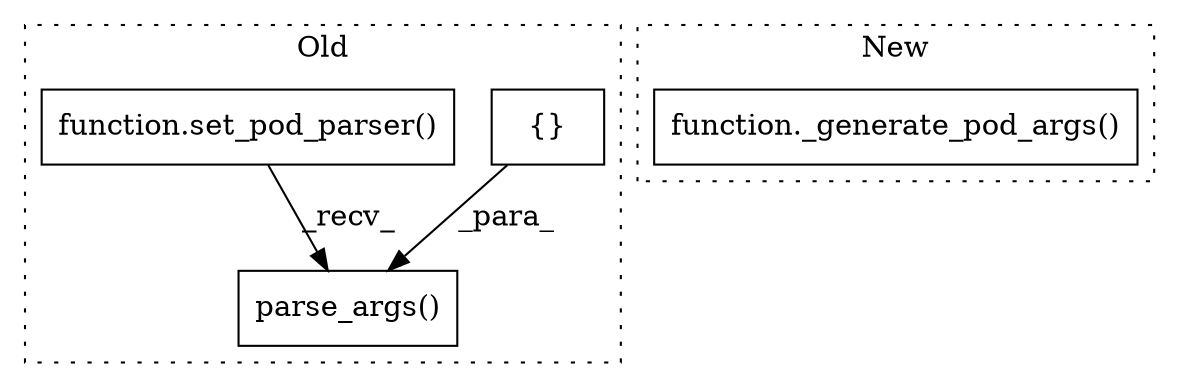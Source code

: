 digraph G {
subgraph cluster0 {
1 [label="{}" a="59" s="751,751" l="2,1" shape="box"];
3 [label="parse_args()" a="75" s="723,753" l="28,1" shape="box"];
4 [label="function.set_pod_parser()" a="75" s="723" l="16" shape="box"];
label = "Old";
style="dotted";
}
subgraph cluster1 {
2 [label="function._generate_pod_args()" a="75" s="727" l="20" shape="box"];
label = "New";
style="dotted";
}
1 -> 3 [label="_para_"];
4 -> 3 [label="_recv_"];
}